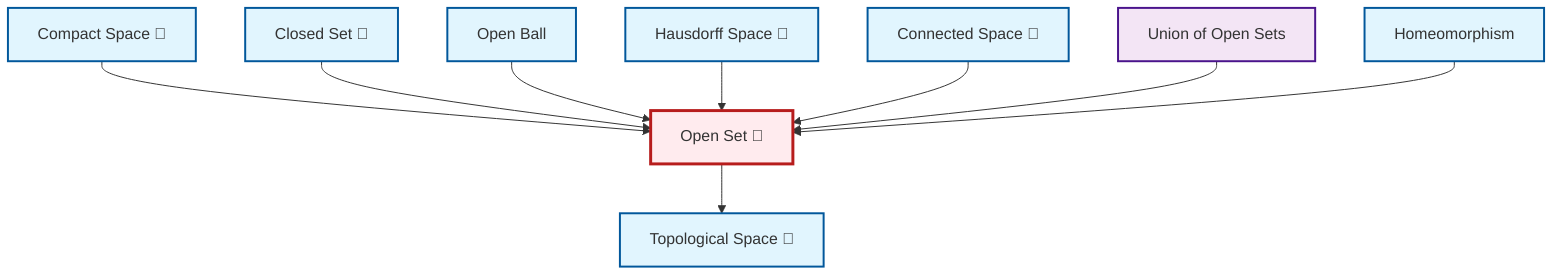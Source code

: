 graph TD
    classDef definition fill:#e1f5fe,stroke:#01579b,stroke-width:2px
    classDef theorem fill:#f3e5f5,stroke:#4a148c,stroke-width:2px
    classDef axiom fill:#fff3e0,stroke:#e65100,stroke-width:2px
    classDef example fill:#e8f5e9,stroke:#1b5e20,stroke-width:2px
    classDef current fill:#ffebee,stroke:#b71c1c,stroke-width:3px
    def-connected["Connected Space 📝"]:::definition
    thm-union-open-sets["Union of Open Sets"]:::theorem
    def-homeomorphism["Homeomorphism"]:::definition
    def-hausdorff["Hausdorff Space 📝"]:::definition
    def-compact["Compact Space 📝"]:::definition
    def-open-ball["Open Ball"]:::definition
    def-closed-set["Closed Set 📝"]:::definition
    def-open-set["Open Set 📝"]:::definition
    def-topological-space["Topological Space 📝"]:::definition
    def-compact --> def-open-set
    def-closed-set --> def-open-set
    def-open-ball --> def-open-set
    def-hausdorff --> def-open-set
    def-open-set --> def-topological-space
    def-connected --> def-open-set
    thm-union-open-sets --> def-open-set
    def-homeomorphism --> def-open-set
    class def-open-set current